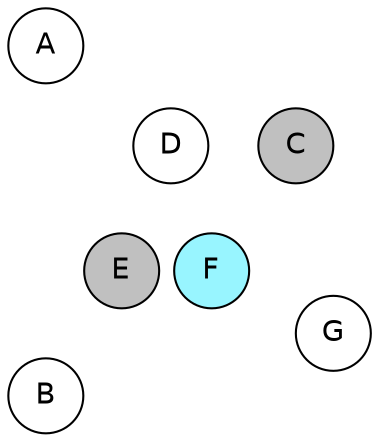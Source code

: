 
graph {

layout = circo;
mindist = .1

node [shape = circle, fontname = Helvetica, margin = 0, style = filled]
edge [style=invis]

subgraph 1 {
	E -- F -- F# -- G -- G# -- A -- A# -- B -- C -- C# -- D -- D# -- E
}

C [fillcolor = gray];
C# [fillcolor = white];
D [fillcolor = white];
D# [fillcolor = white];
E [fillcolor = gray];
F [fillcolor = cadetblue1];
F# [fillcolor = gray];
G [fillcolor = white];
G# [fillcolor = white];
A [fillcolor = white];
A# [fillcolor = white];
B [fillcolor = white];
}
